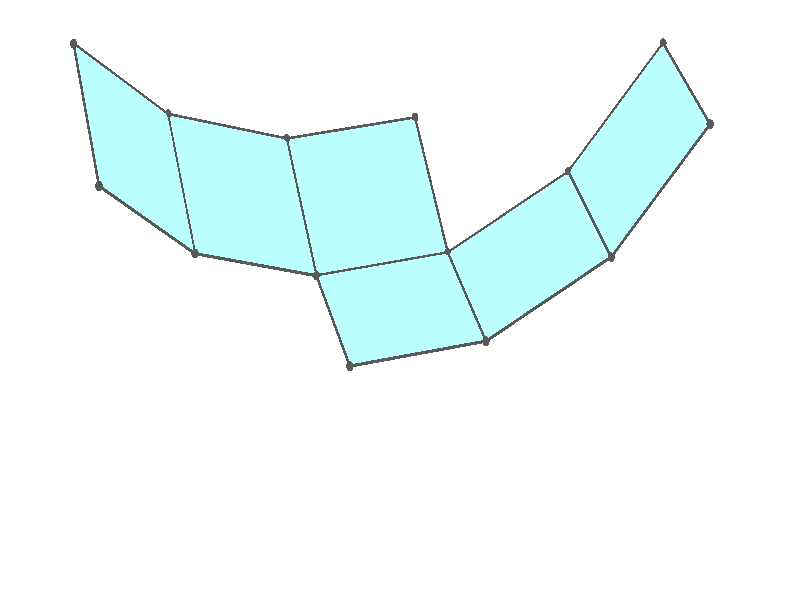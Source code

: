 #version 3.7;
global_settings{assumed_gamma 1.0}
camera{perspective location <18.750000000000000000000000, 10.825317547305481014063844, 12.499999999999996447286321> right <0.133333333333333331482962, -0.230940107675850353485814, -0.000000000000000000000000> up <-0.064951905283832905846353, -0.037499999999999998612221, 0.129903810567665811692706> direction <0.750000000000000111022302, 0.433012701892219298294151, 0.499999999999999944488849> sky <-0.433012701892219298294151, -0.249999999999999944488849, 0.866025403784438707610605> look_at <18.000000000000000000000000, 10.392304845413262270881205, 11.999999999999996447286321>}
light_source{<18.750000000000000000000000, 10.825317547305481014063844, 12.499999999999996447286321> rgb<1.0,1.0,1.0>}
background{rgb<1,1,1>}
union{union{object{union{sphere{<0.000000000000000049995996, 0.816496580927725923437777, -0.057747735703272073948256>,0.029999999999999998889777}sphere{<-0.816496580927725923437777, 0.000000000000000099991992, -0.057747735703272073948256>,0.029999999999999998889777}sphere{<-0.000000000000000149987989, -0.816496580927725923437777, -0.057747735703272073948256>,0.029999999999999998889777}sphere{<0.816496580927725923437777, -0.000000000000000199983985, -0.057747735703272073948256>,0.029999999999999998889777}} pigment{rgb<0.1,0.1,0.1>}}object{union{cylinder{<0.000000000000000049995996, 0.816496580927725923437777, -0.057747735703272073948256>,<-0.816496580927725923437777, 0.000000000000000099991992, -0.057747735703272073948256>,0.010000000000000000208167}cylinder{<-0.816496580927725923437777, 0.000000000000000099991992, -0.057747735703272073948256>,<-0.000000000000000149987989, -0.816496580927725923437777, -0.057747735703272073948256>,0.010000000000000000208167}cylinder{<-0.000000000000000149987989, -0.816496580927725923437777, -0.057747735703272073948256>,<0.816496580927725923437777, -0.000000000000000199983985, -0.057747735703272073948256>,0.010000000000000000208167}cylinder{<0.816496580927725923437777, -0.000000000000000199983985, -0.057747735703272073948256>,<0.000000000000000049995996, 0.816496580927725923437777, -0.057747735703272073948256>,0.010000000000000000208167}} pigment{rgb<0.1,0.1,0.1>}}object{polygon{4.000000000000000000000000,<0.000000000000000049995996, 0.816496580927725923437777, -0.057747735703272073948256>,<-0.816496580927725923437777, 0.000000000000000099991992, -0.057747735703272073948256>,<-0.000000000000000149987989, -0.816496580927725923437777, -0.057747735703272073948256>,<0.816496580927725923437777, -0.000000000000000199983985, -0.057747735703272073948256>} pigment{rgbft<0.5,1.0,1.0,0.1,0.1>}}}union{object{union{sphere{<-0.000000000000000222044605, 0.816496580927725812415474, -0.057747735703271907414802>,0.029999999999999998889777}sphere{<-0.816496580927725923437777, 0.000000000000000222044605, -0.057747735703271907414802>,0.029999999999999998889777}sphere{<-1.571351003127959611305187, 0.754854422200233798889712, 0.382391942016012453819940>,0.029999999999999998889777}sphere{<-0.754854422200233909912015, 1.571351003127959611305187, 0.382391942016012509331091>,0.029999999999999998889777}} pigment{rgb<0.1,0.1,0.1>}}object{union{cylinder{<-0.000000000000000222044605, 0.816496580927725812415474, -0.057747735703271907414802>,<-0.816496580927725923437777, 0.000000000000000222044605, -0.057747735703271907414802>,0.010000000000000000208167}cylinder{<-0.816496580927725923437777, 0.000000000000000222044605, -0.057747735703271907414802>,<-1.571351003127959611305187, 0.754854422200233798889712, 0.382391942016012453819940>,0.010000000000000000208167}cylinder{<-1.571351003127959611305187, 0.754854422200233798889712, 0.382391942016012453819940>,<-0.754854422200233909912015, 1.571351003127959611305187, 0.382391942016012509331091>,0.010000000000000000208167}cylinder{<-0.754854422200233909912015, 1.571351003127959611305187, 0.382391942016012509331091>,<-0.000000000000000222044605, 0.816496580927725812415474, -0.057747735703271907414802>,0.010000000000000000208167}} pigment{rgb<0.1,0.1,0.1>}}object{polygon{4.000000000000000000000000,<-0.000000000000000222044605, 0.816496580927725812415474, -0.057747735703271907414802>,<-0.816496580927725923437777, 0.000000000000000222044605, -0.057747735703271907414802>,<-1.571351003127959611305187, 0.754854422200233798889712, 0.382391942016012453819940>,<-0.754854422200233909912015, 1.571351003127959611305187, 0.382391942016012509331091>} pigment{rgbft<0.5,1.0,1.0,0.1,0.1>}}}union{object{union{sphere{<-1.334089830910040852529619, 2.150586411837766220855883, 1.196213799627922513835188>,0.029999999999999998889777}sphere{<-2.150586411837766220855883, 1.334089830910039964351199, 1.196213799627922291790583>,0.029999999999999998889777}sphere{<-1.571351003127959611305187, 0.754854422200233576845108, 0.382391942016012453819940>,0.029999999999999998889777}sphere{<-0.754854422200233798889712, 1.571351003127959611305187, 0.382391942016012453819940>,0.029999999999999998889777}} pigment{rgb<0.1,0.1,0.1>}}object{union{cylinder{<-1.334089830910040852529619, 2.150586411837766220855883, 1.196213799627922513835188>,<-2.150586411837766220855883, 1.334089830910039964351199, 1.196213799627922291790583>,0.010000000000000000208167}cylinder{<-2.150586411837766220855883, 1.334089830910039964351199, 1.196213799627922291790583>,<-1.571351003127959611305187, 0.754854422200233576845108, 0.382391942016012453819940>,0.010000000000000000208167}cylinder{<-1.571351003127959611305187, 0.754854422200233576845108, 0.382391942016012453819940>,<-0.754854422200233798889712, 1.571351003127959611305187, 0.382391942016012453819940>,0.010000000000000000208167}cylinder{<-0.754854422200233798889712, 1.571351003127959611305187, 0.382391942016012453819940>,<-1.334089830910040852529619, 2.150586411837766220855883, 1.196213799627922513835188>,0.010000000000000000208167}} pigment{rgb<0.1,0.1,0.1>}}object{polygon{4.000000000000000000000000,<-1.334089830910040852529619, 2.150586411837766220855883, 1.196213799627922513835188>,<-2.150586411837766220855883, 1.334089830910039964351199, 1.196213799627922291790583>,<-1.571351003127959611305187, 0.754854422200233576845108, 0.382391942016012453819940>,<-0.754854422200233798889712, 1.571351003127959611305187, 0.382391942016012453819940>} pigment{rgbft<0.5,1.0,1.0,0.1,0.1>}}}union{object{union{sphere{<-1.571351003127959611305187, -0.754854422200233798889712, 0.382391942016012453819940>,0.029999999999999998889777}sphere{<-0.816496580927725923437777, -0.000000000000000222044605, -0.057747735703271851903651>,0.029999999999999998889777}sphere{<-0.000000000000000222044605, -0.816496580927725923437777, -0.057747735703271907414802>,0.029999999999999998889777}sphere{<-0.754854422200233798889712, -1.571351003127959611305187, 0.382391942016012398308789>,0.029999999999999998889777}} pigment{rgb<0.1,0.1,0.1>}}object{union{cylinder{<-1.571351003127959611305187, -0.754854422200233798889712, 0.382391942016012453819940>,<-0.816496580927725923437777, -0.000000000000000222044605, -0.057747735703271851903651>,0.010000000000000000208167}cylinder{<-0.816496580927725923437777, -0.000000000000000222044605, -0.057747735703271851903651>,<-0.000000000000000222044605, -0.816496580927725923437777, -0.057747735703271907414802>,0.010000000000000000208167}cylinder{<-0.000000000000000222044605, -0.816496580927725923437777, -0.057747735703271907414802>,<-0.754854422200233798889712, -1.571351003127959611305187, 0.382391942016012398308789>,0.010000000000000000208167}cylinder{<-0.754854422200233798889712, -1.571351003127959611305187, 0.382391942016012398308789>,<-1.571351003127959611305187, -0.754854422200233798889712, 0.382391942016012453819940>,0.010000000000000000208167}} pigment{rgb<0.1,0.1,0.1>}}object{polygon{4.000000000000000000000000,<-1.571351003127959611305187, -0.754854422200233798889712, 0.382391942016012453819940>,<-0.816496580927725923437777, -0.000000000000000222044605, -0.057747735703271851903651>,<-0.000000000000000222044605, -0.816496580927725923437777, -0.057747735703271907414802>,<-0.754854422200233798889712, -1.571351003127959611305187, 0.382391942016012398308789>} pigment{rgbft<0.5,1.0,1.0,0.1,0.1>}}}union{object{union{sphere{<0.118630586108959601432389, -2.207574839219233364673300, 0.789302870821967261782959>,0.029999999999999998889777}sphere{<0.873485008309193067255194, -1.452720417018999565783588, 0.349163193102682956059368>,0.029999999999999998889777}sphere{<0.000000000000000000000000, -0.816496580927725923437777, -0.057747735703271685370197>,0.029999999999999998889777}sphere{<-0.754854422200233576845108, -1.571351003127959611305187, 0.382391942016012564842242>,0.029999999999999998889777}} pigment{rgb<0.1,0.1,0.1>}}object{union{cylinder{<0.118630586108959601432389, -2.207574839219233364673300, 0.789302870821967261782959>,<0.873485008309193067255194, -1.452720417018999565783588, 0.349163193102682956059368>,0.010000000000000000208167}cylinder{<0.873485008309193067255194, -1.452720417018999565783588, 0.349163193102682956059368>,<0.000000000000000000000000, -0.816496580927725923437777, -0.057747735703271685370197>,0.010000000000000000208167}cylinder{<0.000000000000000000000000, -0.816496580927725923437777, -0.057747735703271685370197>,<-0.754854422200233576845108, -1.571351003127959611305187, 0.382391942016012564842242>,0.010000000000000000208167}cylinder{<-0.754854422200233576845108, -1.571351003127959611305187, 0.382391942016012564842242>,<0.118630586108959601432389, -2.207574839219233364673300, 0.789302870821967261782959>,0.010000000000000000208167}} pigment{rgb<0.1,0.1,0.1>}}object{polygon{4.000000000000000000000000,<0.118630586108959601432389, -2.207574839219233364673300, 0.789302870821967261782959>,<0.873485008309193067255194, -1.452720417018999565783588, 0.349163193102682956059368>,<0.000000000000000000000000, -0.816496580927725923437777, -0.057747735703271685370197>,<-0.754854422200233576845108, -1.571351003127959611305187, 0.382391942016012564842242>} pigment{rgbft<0.5,1.0,1.0,0.1,0.1>}}}union{object{union{sphere{<0.118630586108959601432389, -2.207574839219233808762510, 0.789302870821967150760656>,0.029999999999999998889777}sphere{<0.873485008309193178277496, -1.452720417018999787828193, 0.349163193102682622992461>,0.029999999999999998889777}sphere{<1.672069339290801481823223, -1.812606903457004703383859, 1.101544822678589330422483>,0.029999999999999998889777}sphere{<0.917214917090567904978116, -2.567461325657238724318177, 1.541684500397874080235283>,0.029999999999999998889777}} pigment{rgb<0.1,0.1,0.1>}}object{union{cylinder{<0.118630586108959601432389, -2.207574839219233808762510, 0.789302870821967150760656>,<0.873485008309193178277496, -1.452720417018999787828193, 0.349163193102682622992461>,0.010000000000000000208167}cylinder{<0.873485008309193178277496, -1.452720417018999787828193, 0.349163193102682622992461>,<1.672069339290801481823223, -1.812606903457004703383859, 1.101544822678589330422483>,0.010000000000000000208167}cylinder{<1.672069339290801481823223, -1.812606903457004703383859, 1.101544822678589330422483>,<0.917214917090567904978116, -2.567461325657238724318177, 1.541684500397874080235283>,0.010000000000000000208167}cylinder{<0.917214917090567904978116, -2.567461325657238724318177, 1.541684500397874080235283>,<0.118630586108959601432389, -2.207574839219233808762510, 0.789302870821967150760656>,0.010000000000000000208167}} pigment{rgb<0.1,0.1,0.1>}}object{polygon{4.000000000000000000000000,<0.118630586108959601432389, -2.207574839219233808762510, 0.789302870821967150760656>,<0.873485008309193178277496, -1.452720417018999787828193, 0.349163193102682622992461>,<1.672069339290801481823223, -1.812606903457004703383859, 1.101544822678589330422483>,<0.917214917090567904978116, -2.567461325657238724318177, 1.541684500397874080235283>} pigment{rgbft<0.5,1.0,1.0,0.1,0.1>}}}}
